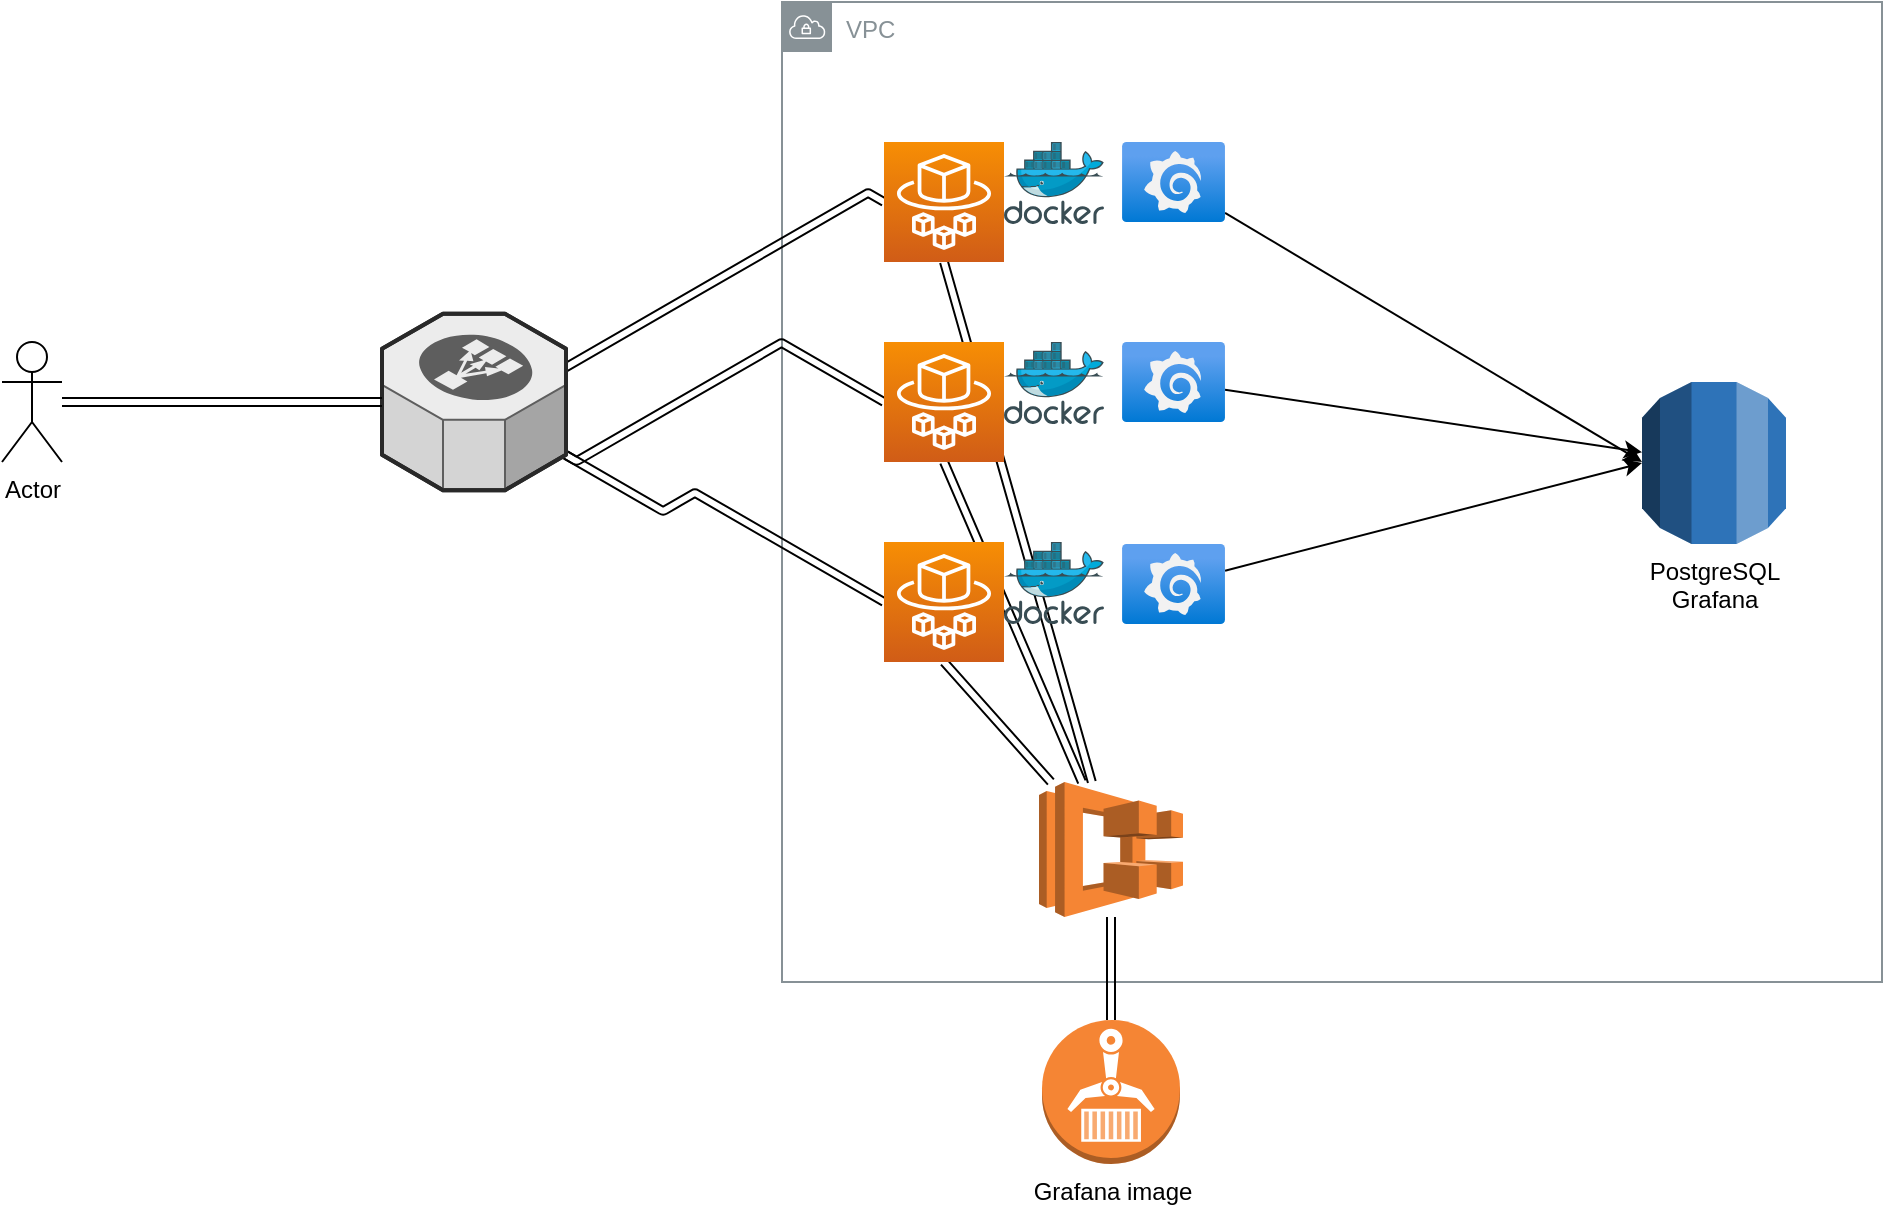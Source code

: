 <mxfile>
    <diagram id="DQfxOByudaZA-QmZ3zgw" name="Página-1">
        <mxGraphModel dx="2655" dy="519" grid="1" gridSize="10" guides="1" tooltips="1" connect="1" arrows="1" fold="1" page="1" pageScale="1" pageWidth="827" pageHeight="1169" math="0" shadow="0">
            <root>
                <mxCell id="0"/>
                <mxCell id="1" parent="0"/>
                <mxCell id="4" value="VPC" style="sketch=0;outlineConnect=0;gradientColor=none;html=1;whiteSpace=wrap;fontSize=12;fontStyle=0;shape=mxgraph.aws4.group;grIcon=mxgraph.aws4.group_vpc;strokeColor=#879196;fillColor=none;verticalAlign=top;align=left;spacingLeft=30;fontColor=#879196;dashed=0;" vertex="1" parent="1">
                    <mxGeometry x="30" y="40" width="550" height="490" as="geometry"/>
                </mxCell>
                <mxCell id="28" style="html=1;elbow=vertical;" edge="1" parent="1" source="3">
                    <mxGeometry relative="1" as="geometry">
                        <mxPoint x="460" y="270" as="targetPoint"/>
                    </mxGeometry>
                </mxCell>
                <mxCell id="3" value="" style="aspect=fixed;html=1;points=[];align=center;image;fontSize=12;image=img/lib/azure2/other/Grafana.svg;" vertex="1" parent="1">
                    <mxGeometry x="200" y="110" width="51.52" height="40" as="geometry"/>
                </mxCell>
                <mxCell id="5" value="PostgreSQL&lt;br&gt;Grafana" style="outlineConnect=0;dashed=0;verticalLabelPosition=bottom;verticalAlign=top;align=center;html=1;shape=mxgraph.aws3.rds;fillColor=#2E73B8;gradientColor=none;" vertex="1" parent="1">
                    <mxGeometry x="460" y="230" width="72" height="81" as="geometry"/>
                </mxCell>
                <mxCell id="16" style="edgeStyle=isometricEdgeStyle;shape=link;html=1;entryX=0;entryY=0.5;entryDx=0;entryDy=0;entryPerimeter=0;elbow=vertical;" edge="1" parent="1" source="6" target="14">
                    <mxGeometry relative="1" as="geometry"/>
                </mxCell>
                <mxCell id="17" style="edgeStyle=isometricEdgeStyle;shape=link;html=1;entryX=0;entryY=0.5;entryDx=0;entryDy=0;entryPerimeter=0;elbow=vertical;" edge="1" parent="1" source="6" target="12">
                    <mxGeometry relative="1" as="geometry"/>
                </mxCell>
                <mxCell id="18" style="edgeStyle=isometricEdgeStyle;shape=link;html=1;entryX=0;entryY=0.5;entryDx=0;entryDy=0;entryPerimeter=0;elbow=vertical;" edge="1" parent="1" source="6" target="10">
                    <mxGeometry relative="1" as="geometry"/>
                </mxCell>
                <mxCell id="6" value="" style="verticalLabelPosition=bottom;html=1;verticalAlign=top;strokeWidth=1;align=center;outlineConnect=0;dashed=0;outlineConnect=0;shape=mxgraph.aws3d.elasticLoadBalancing;fillColor=#ECECEC;strokeColor=#5E5E5E;aspect=fixed;" vertex="1" parent="1">
                    <mxGeometry x="-170" y="195.92" width="92" height="88.17" as="geometry"/>
                </mxCell>
                <mxCell id="7" value="Grafana image" style="outlineConnect=0;dashed=0;verticalLabelPosition=bottom;verticalAlign=top;align=center;html=1;shape=mxgraph.aws3.ecr;fillColor=#F58534;gradientColor=none;" vertex="1" parent="1">
                    <mxGeometry x="160" y="549" width="69" height="72" as="geometry"/>
                </mxCell>
                <mxCell id="9" style="html=1;shape=link;" edge="1" parent="1" source="8" target="7">
                    <mxGeometry relative="1" as="geometry"/>
                </mxCell>
                <mxCell id="23" style="edgeStyle=none;shape=link;html=1;entryX=0.5;entryY=1;entryDx=0;entryDy=0;entryPerimeter=0;elbow=vertical;" edge="1" parent="1" source="8" target="10">
                    <mxGeometry relative="1" as="geometry"/>
                </mxCell>
                <mxCell id="24" style="edgeStyle=none;shape=link;html=1;entryX=0.5;entryY=1;entryDx=0;entryDy=0;entryPerimeter=0;elbow=vertical;" edge="1" parent="1" source="8" target="12">
                    <mxGeometry relative="1" as="geometry"/>
                </mxCell>
                <mxCell id="25" style="edgeStyle=none;shape=link;html=1;entryX=0.5;entryY=1;entryDx=0;entryDy=0;entryPerimeter=0;elbow=vertical;" edge="1" parent="1" source="8" target="14">
                    <mxGeometry relative="1" as="geometry"/>
                </mxCell>
                <mxCell id="8" value="" style="outlineConnect=0;dashed=0;verticalLabelPosition=bottom;verticalAlign=top;align=center;html=1;shape=mxgraph.aws3.ecs;fillColor=#F58534;gradientColor=none;" vertex="1" parent="1">
                    <mxGeometry x="158.5" y="430" width="72" height="67.5" as="geometry"/>
                </mxCell>
                <mxCell id="10" value="" style="sketch=0;points=[[0,0,0],[0.25,0,0],[0.5,0,0],[0.75,0,0],[1,0,0],[0,1,0],[0.25,1,0],[0.5,1,0],[0.75,1,0],[1,1,0],[0,0.25,0],[0,0.5,0],[0,0.75,0],[1,0.25,0],[1,0.5,0],[1,0.75,0]];outlineConnect=0;fontColor=#232F3E;gradientColor=#F78E04;gradientDirection=north;fillColor=#D05C17;strokeColor=#ffffff;dashed=0;verticalLabelPosition=bottom;verticalAlign=top;align=center;html=1;fontSize=12;fontStyle=0;aspect=fixed;shape=mxgraph.aws4.resourceIcon;resIcon=mxgraph.aws4.fargate;" vertex="1" parent="1">
                    <mxGeometry x="81" y="310" width="60" height="60" as="geometry"/>
                </mxCell>
                <mxCell id="11" value="" style="sketch=0;aspect=fixed;html=1;points=[];align=center;image;fontSize=12;image=img/lib/mscae/Docker.svg;" vertex="1" parent="1">
                    <mxGeometry x="141" y="310" width="50" height="41" as="geometry"/>
                </mxCell>
                <mxCell id="12" value="" style="sketch=0;points=[[0,0,0],[0.25,0,0],[0.5,0,0],[0.75,0,0],[1,0,0],[0,1,0],[0.25,1,0],[0.5,1,0],[0.75,1,0],[1,1,0],[0,0.25,0],[0,0.5,0],[0,0.75,0],[1,0.25,0],[1,0.5,0],[1,0.75,0]];outlineConnect=0;fontColor=#232F3E;gradientColor=#F78E04;gradientDirection=north;fillColor=#D05C17;strokeColor=#ffffff;dashed=0;verticalLabelPosition=bottom;verticalAlign=top;align=center;html=1;fontSize=12;fontStyle=0;aspect=fixed;shape=mxgraph.aws4.resourceIcon;resIcon=mxgraph.aws4.fargate;" vertex="1" parent="1">
                    <mxGeometry x="81" y="210" width="60" height="60" as="geometry"/>
                </mxCell>
                <mxCell id="13" value="" style="sketch=0;aspect=fixed;html=1;points=[];align=center;image;fontSize=12;image=img/lib/mscae/Docker.svg;" vertex="1" parent="1">
                    <mxGeometry x="141" y="210" width="50" height="41" as="geometry"/>
                </mxCell>
                <mxCell id="14" value="" style="sketch=0;points=[[0,0,0],[0.25,0,0],[0.5,0,0],[0.75,0,0],[1,0,0],[0,1,0],[0.25,1,0],[0.5,1,0],[0.75,1,0],[1,1,0],[0,0.25,0],[0,0.5,0],[0,0.75,0],[1,0.25,0],[1,0.5,0],[1,0.75,0]];outlineConnect=0;fontColor=#232F3E;gradientColor=#F78E04;gradientDirection=north;fillColor=#D05C17;strokeColor=#ffffff;dashed=0;verticalLabelPosition=bottom;verticalAlign=top;align=center;html=1;fontSize=12;fontStyle=0;aspect=fixed;shape=mxgraph.aws4.resourceIcon;resIcon=mxgraph.aws4.fargate;" vertex="1" parent="1">
                    <mxGeometry x="81" y="110" width="60" height="60" as="geometry"/>
                </mxCell>
                <mxCell id="15" value="" style="sketch=0;aspect=fixed;html=1;points=[];align=center;image;fontSize=12;image=img/lib/mscae/Docker.svg;" vertex="1" parent="1">
                    <mxGeometry x="141" y="110" width="50" height="41" as="geometry"/>
                </mxCell>
                <mxCell id="27" style="edgeStyle=none;html=1;elbow=vertical;" edge="1" parent="1" source="19" target="5">
                    <mxGeometry relative="1" as="geometry">
                        <mxPoint x="490" y="370" as="targetPoint"/>
                    </mxGeometry>
                </mxCell>
                <mxCell id="19" value="" style="aspect=fixed;html=1;points=[];align=center;image;fontSize=12;image=img/lib/azure2/other/Grafana.svg;" vertex="1" parent="1">
                    <mxGeometry x="200" y="210" width="51.52" height="40" as="geometry"/>
                </mxCell>
                <mxCell id="26" style="edgeStyle=none;html=1;entryX=0;entryY=0.5;entryDx=0;entryDy=0;entryPerimeter=0;elbow=vertical;" edge="1" parent="1" source="20" target="5">
                    <mxGeometry relative="1" as="geometry"/>
                </mxCell>
                <mxCell id="20" value="" style="aspect=fixed;html=1;points=[];align=center;image;fontSize=12;image=img/lib/azure2/other/Grafana.svg;" vertex="1" parent="1">
                    <mxGeometry x="200" y="311" width="51.52" height="40" as="geometry"/>
                </mxCell>
                <mxCell id="22" style="shape=link;html=1;elbow=vertical;" edge="1" parent="1" source="21" target="6">
                    <mxGeometry relative="1" as="geometry"/>
                </mxCell>
                <mxCell id="21" value="Actor" style="shape=umlActor;verticalLabelPosition=bottom;verticalAlign=top;html=1;outlineConnect=0;" vertex="1" parent="1">
                    <mxGeometry x="-360" y="210" width="30" height="60" as="geometry"/>
                </mxCell>
            </root>
        </mxGraphModel>
    </diagram>
</mxfile>